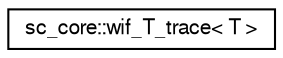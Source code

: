 digraph "Graphical Class Hierarchy"
{
  edge [fontname="FreeSans",fontsize="10",labelfontname="FreeSans",labelfontsize="10"];
  node [fontname="FreeSans",fontsize="10",shape=record];
  rankdir="LR";
  Node0 [label="sc_core::wif_T_trace\< T \>",height=0.2,width=0.4,color="black", fillcolor="white", style="filled",URL="$a02028.html"];
}
